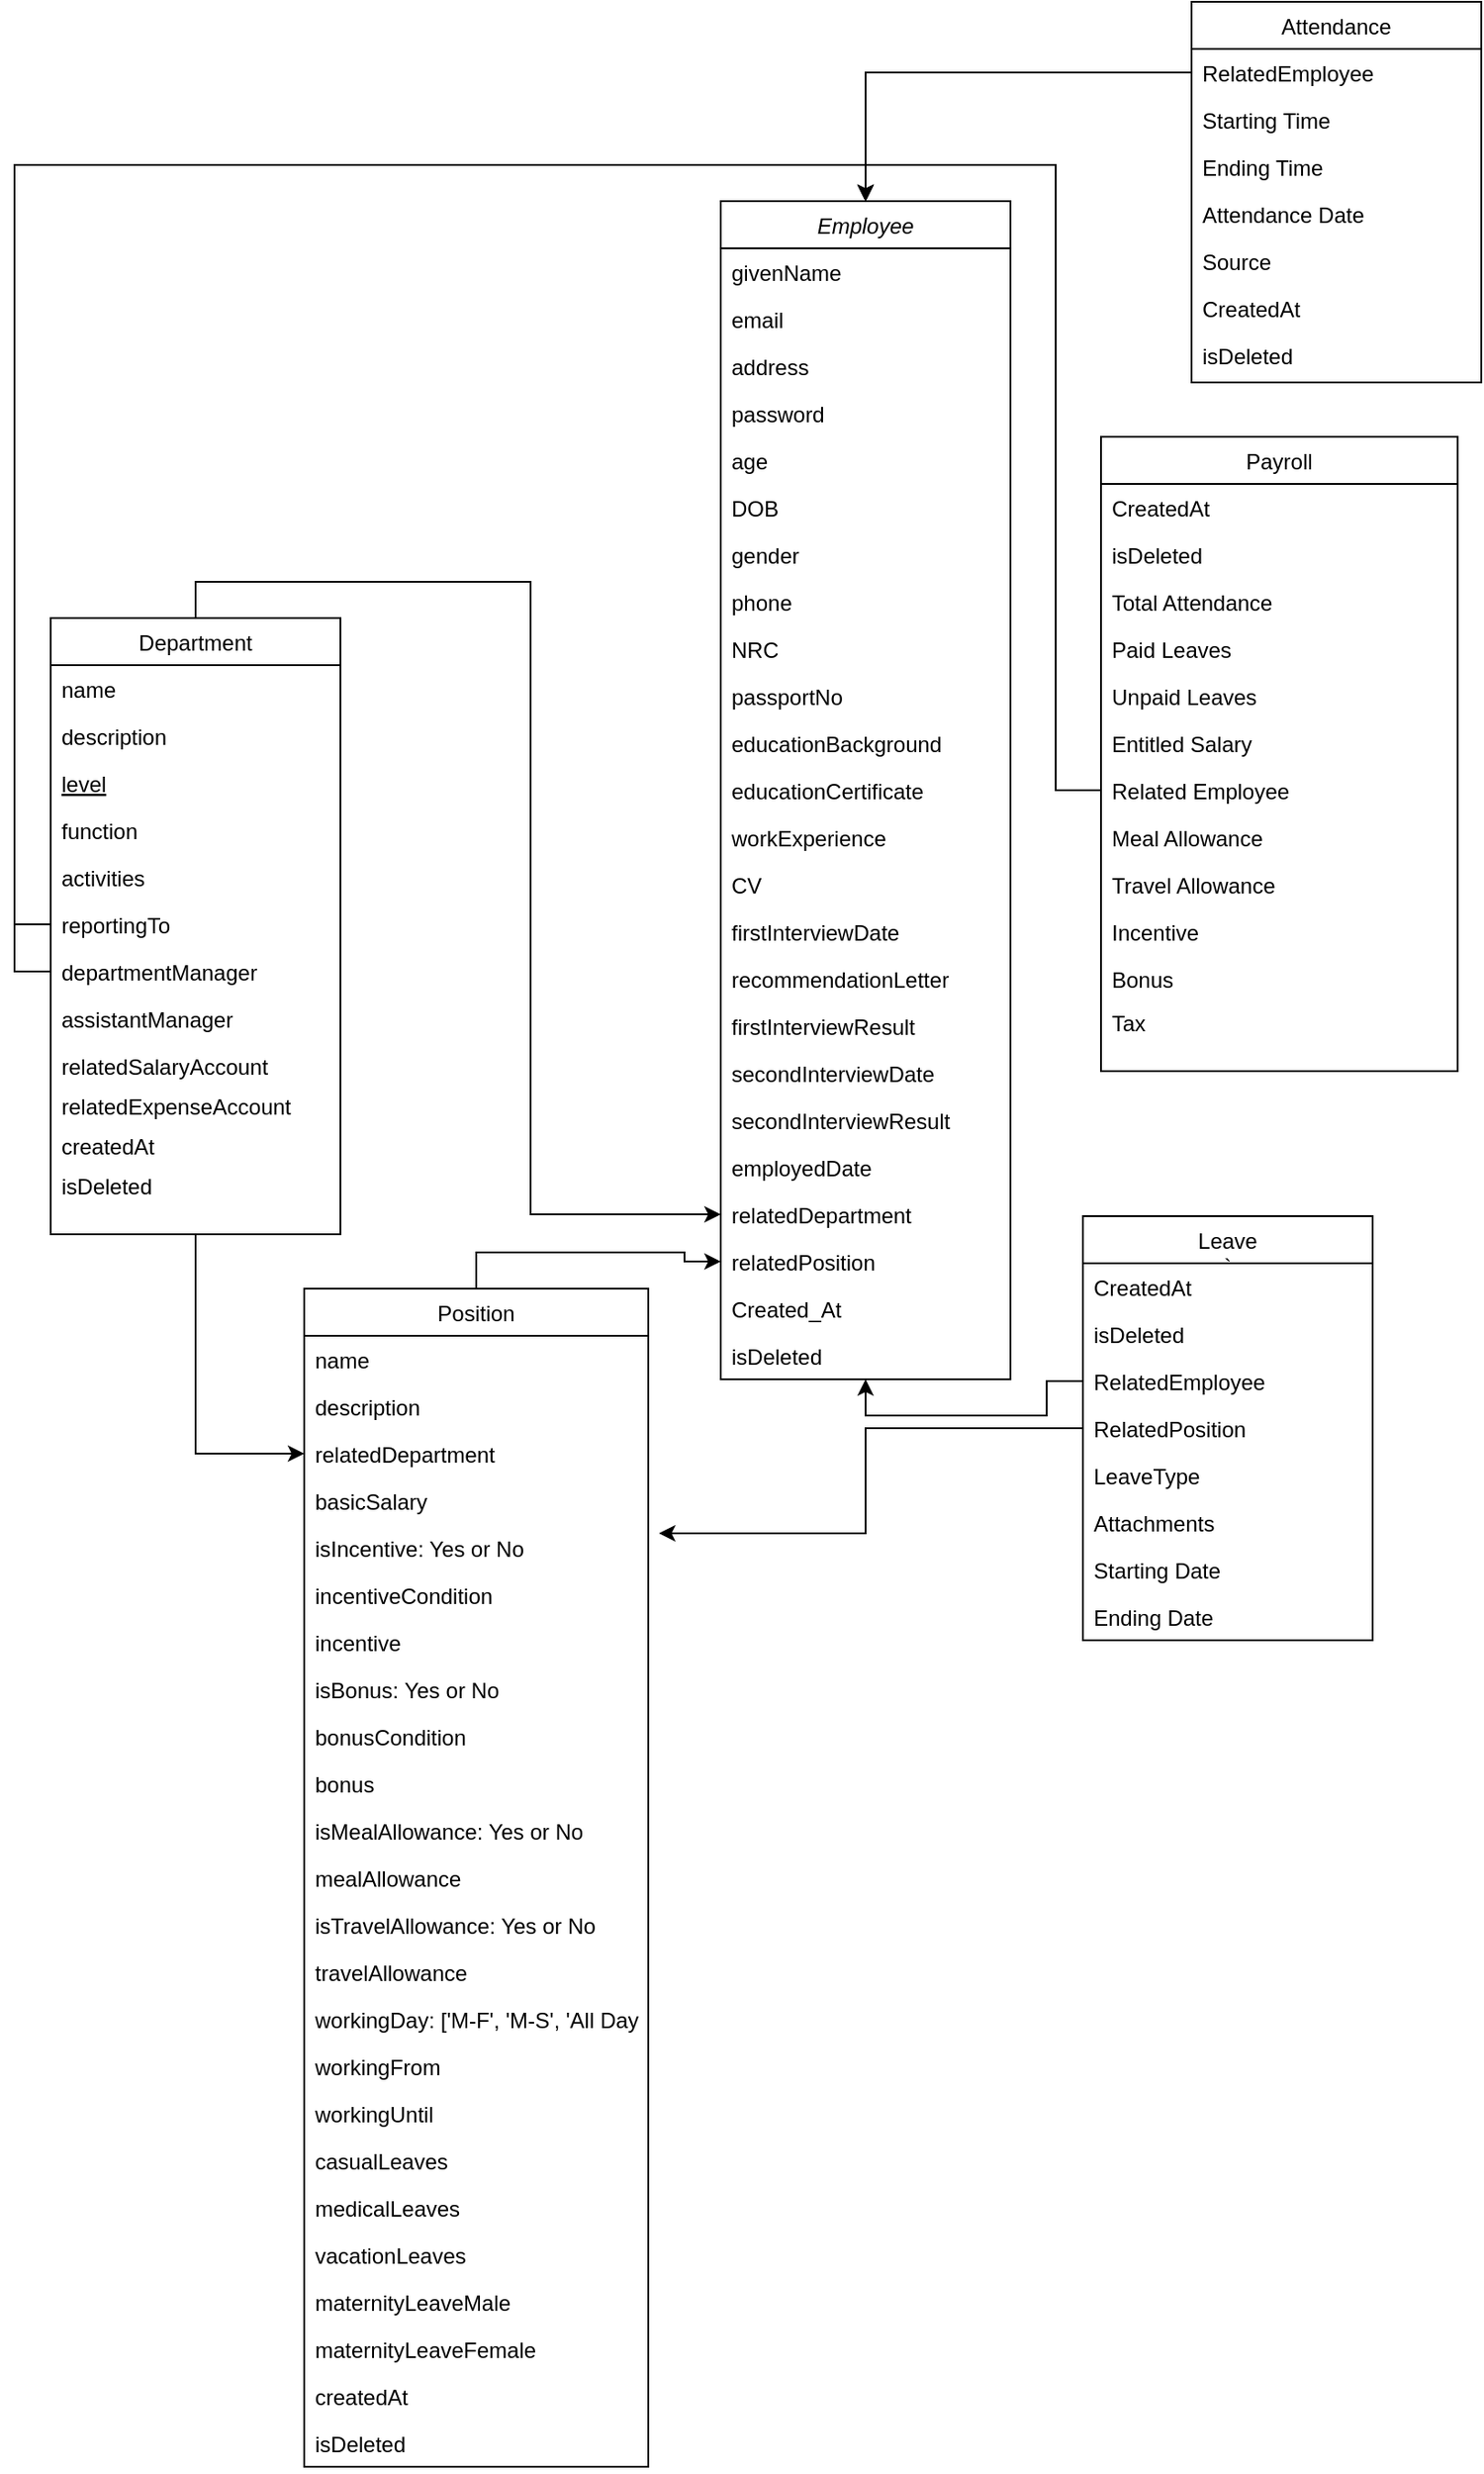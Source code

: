 <mxfile version="21.6.8" type="github">
  <diagram id="C5RBs43oDa-KdzZeNtuy" name="Page-1">
    <mxGraphModel dx="1707" dy="1664" grid="1" gridSize="10" guides="1" tooltips="1" connect="1" arrows="1" fold="1" page="1" pageScale="1" pageWidth="827" pageHeight="1169" math="0" shadow="0">
      <root>
        <mxCell id="WIyWlLk6GJQsqaUBKTNV-0" />
        <mxCell id="WIyWlLk6GJQsqaUBKTNV-1" parent="WIyWlLk6GJQsqaUBKTNV-0" />
        <mxCell id="zkfFHV4jXpPFQw0GAbJ--0" value="Employee&#xa;" style="swimlane;fontStyle=2;align=center;verticalAlign=top;childLayout=stackLayout;horizontal=1;startSize=26;horizontalStack=0;resizeParent=1;resizeLast=0;collapsible=1;marginBottom=0;rounded=0;shadow=0;strokeWidth=1;" parent="WIyWlLk6GJQsqaUBKTNV-1" vertex="1">
          <mxGeometry x="70" y="-110" width="160" height="650" as="geometry">
            <mxRectangle x="230" y="140" width="160" height="26" as="alternateBounds" />
          </mxGeometry>
        </mxCell>
        <mxCell id="zkfFHV4jXpPFQw0GAbJ--1" value="givenName" style="text;align=left;verticalAlign=top;spacingLeft=4;spacingRight=4;overflow=hidden;rotatable=0;points=[[0,0.5],[1,0.5]];portConstraint=eastwest;" parent="zkfFHV4jXpPFQw0GAbJ--0" vertex="1">
          <mxGeometry y="26" width="160" height="26" as="geometry" />
        </mxCell>
        <mxCell id="zkfFHV4jXpPFQw0GAbJ--3" value="email" style="text;align=left;verticalAlign=top;spacingLeft=4;spacingRight=4;overflow=hidden;rotatable=0;points=[[0,0.5],[1,0.5]];portConstraint=eastwest;rounded=0;shadow=0;html=0;" parent="zkfFHV4jXpPFQw0GAbJ--0" vertex="1">
          <mxGeometry y="52" width="160" height="26" as="geometry" />
        </mxCell>
        <mxCell id="l9_nky9mcRdfXTTWNHTA-4" value="address" style="text;align=left;verticalAlign=top;spacingLeft=4;spacingRight=4;overflow=hidden;rotatable=0;points=[[0,0.5],[1,0.5]];portConstraint=eastwest;" parent="zkfFHV4jXpPFQw0GAbJ--0" vertex="1">
          <mxGeometry y="78" width="160" height="26" as="geometry" />
        </mxCell>
        <mxCell id="P6eVvE9fcsnF_imw3NJ3-49" value="password&#xa;" style="text;align=left;verticalAlign=top;spacingLeft=4;spacingRight=4;overflow=hidden;rotatable=0;points=[[0,0.5],[1,0.5]];portConstraint=eastwest;" parent="zkfFHV4jXpPFQw0GAbJ--0" vertex="1">
          <mxGeometry y="104" width="160" height="26" as="geometry" />
        </mxCell>
        <mxCell id="zkfFHV4jXpPFQw0GAbJ--5" value="age" style="text;align=left;verticalAlign=top;spacingLeft=4;spacingRight=4;overflow=hidden;rotatable=0;points=[[0,0.5],[1,0.5]];portConstraint=eastwest;" parent="zkfFHV4jXpPFQw0GAbJ--0" vertex="1">
          <mxGeometry y="130" width="160" height="26" as="geometry" />
        </mxCell>
        <mxCell id="P6eVvE9fcsnF_imw3NJ3-48" value="DOB" style="text;align=left;verticalAlign=top;spacingLeft=4;spacingRight=4;overflow=hidden;rotatable=0;points=[[0,0.5],[1,0.5]];portConstraint=eastwest;" parent="zkfFHV4jXpPFQw0GAbJ--0" vertex="1">
          <mxGeometry y="156" width="160" height="26" as="geometry" />
        </mxCell>
        <mxCell id="l9_nky9mcRdfXTTWNHTA-3" value="gender" style="text;align=left;verticalAlign=top;spacingLeft=4;spacingRight=4;overflow=hidden;rotatable=0;points=[[0,0.5],[1,0.5]];portConstraint=eastwest;" parent="zkfFHV4jXpPFQw0GAbJ--0" vertex="1">
          <mxGeometry y="182" width="160" height="26" as="geometry" />
        </mxCell>
        <mxCell id="l9_nky9mcRdfXTTWNHTA-6" value="phone&#xa;" style="text;align=left;verticalAlign=top;spacingLeft=4;spacingRight=4;overflow=hidden;rotatable=0;points=[[0,0.5],[1,0.5]];portConstraint=eastwest;rounded=0;shadow=0;html=0;" parent="zkfFHV4jXpPFQw0GAbJ--0" vertex="1">
          <mxGeometry y="208" width="160" height="26" as="geometry" />
        </mxCell>
        <mxCell id="l9_nky9mcRdfXTTWNHTA-2" value="NRC" style="text;align=left;verticalAlign=top;spacingLeft=4;spacingRight=4;overflow=hidden;rotatable=0;points=[[0,0.5],[1,0.5]];portConstraint=eastwest;" parent="zkfFHV4jXpPFQw0GAbJ--0" vertex="1">
          <mxGeometry y="234" width="160" height="26" as="geometry" />
        </mxCell>
        <mxCell id="zkfFHV4jXpPFQw0GAbJ--2" value="passportNo" style="text;align=left;verticalAlign=top;spacingLeft=4;spacingRight=4;overflow=hidden;rotatable=0;points=[[0,0.5],[1,0.5]];portConstraint=eastwest;rounded=0;shadow=0;html=0;" parent="zkfFHV4jXpPFQw0GAbJ--0" vertex="1">
          <mxGeometry y="260" width="160" height="26" as="geometry" />
        </mxCell>
        <mxCell id="l9_nky9mcRdfXTTWNHTA-7" value="educationBackground" style="text;align=left;verticalAlign=top;spacingLeft=4;spacingRight=4;overflow=hidden;rotatable=0;points=[[0,0.5],[1,0.5]];portConstraint=eastwest;" parent="zkfFHV4jXpPFQw0GAbJ--0" vertex="1">
          <mxGeometry y="286" width="160" height="26" as="geometry" />
        </mxCell>
        <mxCell id="l9_nky9mcRdfXTTWNHTA-9" value="educationCertificate" style="text;align=left;verticalAlign=top;spacingLeft=4;spacingRight=4;overflow=hidden;rotatable=0;points=[[0,0.5],[1,0.5]];portConstraint=eastwest;" parent="zkfFHV4jXpPFQw0GAbJ--0" vertex="1">
          <mxGeometry y="312" width="160" height="26" as="geometry" />
        </mxCell>
        <mxCell id="l9_nky9mcRdfXTTWNHTA-10" value="workExperience" style="text;align=left;verticalAlign=top;spacingLeft=4;spacingRight=4;overflow=hidden;rotatable=0;points=[[0,0.5],[1,0.5]];portConstraint=eastwest;" parent="zkfFHV4jXpPFQw0GAbJ--0" vertex="1">
          <mxGeometry y="338" width="160" height="26" as="geometry" />
        </mxCell>
        <mxCell id="l9_nky9mcRdfXTTWNHTA-11" value="CV" style="text;align=left;verticalAlign=top;spacingLeft=4;spacingRight=4;overflow=hidden;rotatable=0;points=[[0,0.5],[1,0.5]];portConstraint=eastwest;" parent="zkfFHV4jXpPFQw0GAbJ--0" vertex="1">
          <mxGeometry y="364" width="160" height="26" as="geometry" />
        </mxCell>
        <mxCell id="l9_nky9mcRdfXTTWNHTA-12" value="firstInterviewDate" style="text;align=left;verticalAlign=top;spacingLeft=4;spacingRight=4;overflow=hidden;rotatable=0;points=[[0,0.5],[1,0.5]];portConstraint=eastwest;" parent="zkfFHV4jXpPFQw0GAbJ--0" vertex="1">
          <mxGeometry y="390" width="160" height="26" as="geometry" />
        </mxCell>
        <mxCell id="JBXXZq3nOf9LccrvY-4q-0" value="recommendationLetter" style="text;align=left;verticalAlign=top;spacingLeft=4;spacingRight=4;overflow=hidden;rotatable=0;points=[[0,0.5],[1,0.5]];portConstraint=eastwest;" parent="zkfFHV4jXpPFQw0GAbJ--0" vertex="1">
          <mxGeometry y="416" width="160" height="26" as="geometry" />
        </mxCell>
        <mxCell id="l9_nky9mcRdfXTTWNHTA-13" value="firstInterviewResult" style="text;align=left;verticalAlign=top;spacingLeft=4;spacingRight=4;overflow=hidden;rotatable=0;points=[[0,0.5],[1,0.5]];portConstraint=eastwest;" parent="zkfFHV4jXpPFQw0GAbJ--0" vertex="1">
          <mxGeometry y="442" width="160" height="26" as="geometry" />
        </mxCell>
        <mxCell id="l9_nky9mcRdfXTTWNHTA-14" value="secondInterviewDate" style="text;align=left;verticalAlign=top;spacingLeft=4;spacingRight=4;overflow=hidden;rotatable=0;points=[[0,0.5],[1,0.5]];portConstraint=eastwest;" parent="zkfFHV4jXpPFQw0GAbJ--0" vertex="1">
          <mxGeometry y="468" width="160" height="26" as="geometry" />
        </mxCell>
        <mxCell id="l9_nky9mcRdfXTTWNHTA-15" value="secondInterviewResult" style="text;align=left;verticalAlign=top;spacingLeft=4;spacingRight=4;overflow=hidden;rotatable=0;points=[[0,0.5],[1,0.5]];portConstraint=eastwest;" parent="zkfFHV4jXpPFQw0GAbJ--0" vertex="1">
          <mxGeometry y="494" width="160" height="26" as="geometry" />
        </mxCell>
        <mxCell id="l9_nky9mcRdfXTTWNHTA-16" value="employedDate" style="text;align=left;verticalAlign=top;spacingLeft=4;spacingRight=4;overflow=hidden;rotatable=0;points=[[0,0.5],[1,0.5]];portConstraint=eastwest;" parent="zkfFHV4jXpPFQw0GAbJ--0" vertex="1">
          <mxGeometry y="520" width="160" height="26" as="geometry" />
        </mxCell>
        <mxCell id="l9_nky9mcRdfXTTWNHTA-19" value="relatedDepartment" style="text;align=left;verticalAlign=top;spacingLeft=4;spacingRight=4;overflow=hidden;rotatable=0;points=[[0,0.5],[1,0.5]];portConstraint=eastwest;" parent="zkfFHV4jXpPFQw0GAbJ--0" vertex="1">
          <mxGeometry y="546" width="160" height="26" as="geometry" />
        </mxCell>
        <mxCell id="l9_nky9mcRdfXTTWNHTA-20" value="relatedPosition" style="text;align=left;verticalAlign=top;spacingLeft=4;spacingRight=4;overflow=hidden;rotatable=0;points=[[0,0.5],[1,0.5]];portConstraint=eastwest;" parent="zkfFHV4jXpPFQw0GAbJ--0" vertex="1">
          <mxGeometry y="572" width="160" height="26" as="geometry" />
        </mxCell>
        <mxCell id="l9_nky9mcRdfXTTWNHTA-21" value="Created_At" style="text;align=left;verticalAlign=top;spacingLeft=4;spacingRight=4;overflow=hidden;rotatable=0;points=[[0,0.5],[1,0.5]];portConstraint=eastwest;" parent="zkfFHV4jXpPFQw0GAbJ--0" vertex="1">
          <mxGeometry y="598" width="160" height="26" as="geometry" />
        </mxCell>
        <mxCell id="l9_nky9mcRdfXTTWNHTA-22" value="isDeleted" style="text;align=left;verticalAlign=top;spacingLeft=4;spacingRight=4;overflow=hidden;rotatable=0;points=[[0,0.5],[1,0.5]];portConstraint=eastwest;" parent="zkfFHV4jXpPFQw0GAbJ--0" vertex="1">
          <mxGeometry y="624" width="160" height="26" as="geometry" />
        </mxCell>
        <mxCell id="l9_nky9mcRdfXTTWNHTA-24" style="edgeStyle=orthogonalEdgeStyle;rounded=0;orthogonalLoop=1;jettySize=auto;html=1;exitX=0.5;exitY=0;exitDx=0;exitDy=0;" parent="WIyWlLk6GJQsqaUBKTNV-1" source="zkfFHV4jXpPFQw0GAbJ--6" target="l9_nky9mcRdfXTTWNHTA-19" edge="1">
          <mxGeometry relative="1" as="geometry" />
        </mxCell>
        <mxCell id="l9_nky9mcRdfXTTWNHTA-31" style="edgeStyle=orthogonalEdgeStyle;rounded=0;orthogonalLoop=1;jettySize=auto;html=1;exitX=0.5;exitY=1;exitDx=0;exitDy=0;entryX=0;entryY=0.5;entryDx=0;entryDy=0;" parent="WIyWlLk6GJQsqaUBKTNV-1" source="zkfFHV4jXpPFQw0GAbJ--6" target="l9_nky9mcRdfXTTWNHTA-29" edge="1">
          <mxGeometry relative="1" as="geometry" />
        </mxCell>
        <mxCell id="zkfFHV4jXpPFQw0GAbJ--6" value="Department" style="swimlane;fontStyle=0;align=center;verticalAlign=top;childLayout=stackLayout;horizontal=1;startSize=26;horizontalStack=0;resizeParent=1;resizeLast=0;collapsible=1;marginBottom=0;rounded=0;shadow=0;strokeWidth=1;" parent="WIyWlLk6GJQsqaUBKTNV-1" vertex="1">
          <mxGeometry x="-300" y="120" width="160" height="340" as="geometry">
            <mxRectangle x="130" y="380" width="160" height="26" as="alternateBounds" />
          </mxGeometry>
        </mxCell>
        <mxCell id="zkfFHV4jXpPFQw0GAbJ--7" value="name" style="text;align=left;verticalAlign=top;spacingLeft=4;spacingRight=4;overflow=hidden;rotatable=0;points=[[0,0.5],[1,0.5]];portConstraint=eastwest;" parent="zkfFHV4jXpPFQw0GAbJ--6" vertex="1">
          <mxGeometry y="26" width="160" height="26" as="geometry" />
        </mxCell>
        <mxCell id="zkfFHV4jXpPFQw0GAbJ--8" value="description" style="text;align=left;verticalAlign=top;spacingLeft=4;spacingRight=4;overflow=hidden;rotatable=0;points=[[0,0.5],[1,0.5]];portConstraint=eastwest;rounded=0;shadow=0;html=0;" parent="zkfFHV4jXpPFQw0GAbJ--6" vertex="1">
          <mxGeometry y="52" width="160" height="26" as="geometry" />
        </mxCell>
        <mxCell id="zkfFHV4jXpPFQw0GAbJ--10" value="level" style="text;align=left;verticalAlign=top;spacingLeft=4;spacingRight=4;overflow=hidden;rotatable=0;points=[[0,0.5],[1,0.5]];portConstraint=eastwest;fontStyle=4" parent="zkfFHV4jXpPFQw0GAbJ--6" vertex="1">
          <mxGeometry y="78" width="160" height="26" as="geometry" />
        </mxCell>
        <mxCell id="zkfFHV4jXpPFQw0GAbJ--11" value="function" style="text;align=left;verticalAlign=top;spacingLeft=4;spacingRight=4;overflow=hidden;rotatable=0;points=[[0,0.5],[1,0.5]];portConstraint=eastwest;" parent="zkfFHV4jXpPFQw0GAbJ--6" vertex="1">
          <mxGeometry y="104" width="160" height="26" as="geometry" />
        </mxCell>
        <mxCell id="l9_nky9mcRdfXTTWNHTA-57" value="activities" style="text;align=left;verticalAlign=top;spacingLeft=4;spacingRight=4;overflow=hidden;rotatable=0;points=[[0,0.5],[1,0.5]];portConstraint=eastwest;" parent="zkfFHV4jXpPFQw0GAbJ--6" vertex="1">
          <mxGeometry y="130" width="160" height="26" as="geometry" />
        </mxCell>
        <mxCell id="l9_nky9mcRdfXTTWNHTA-58" value="reportingTo" style="text;align=left;verticalAlign=top;spacingLeft=4;spacingRight=4;overflow=hidden;rotatable=0;points=[[0,0.5],[1,0.5]];portConstraint=eastwest;" parent="zkfFHV4jXpPFQw0GAbJ--6" vertex="1">
          <mxGeometry y="156" width="160" height="26" as="geometry" />
        </mxCell>
        <mxCell id="l9_nky9mcRdfXTTWNHTA-59" value="departmentManager" style="text;align=left;verticalAlign=top;spacingLeft=4;spacingRight=4;overflow=hidden;rotatable=0;points=[[0,0.5],[1,0.5]];portConstraint=eastwest;" parent="zkfFHV4jXpPFQw0GAbJ--6" vertex="1">
          <mxGeometry y="182" width="160" height="26" as="geometry" />
        </mxCell>
        <mxCell id="l9_nky9mcRdfXTTWNHTA-60" value="assistantManager" style="text;align=left;verticalAlign=top;spacingLeft=4;spacingRight=4;overflow=hidden;rotatable=0;points=[[0,0.5],[1,0.5]];portConstraint=eastwest;" parent="zkfFHV4jXpPFQw0GAbJ--6" vertex="1">
          <mxGeometry y="208" width="160" height="26" as="geometry" />
        </mxCell>
        <mxCell id="l9_nky9mcRdfXTTWNHTA-61" value="relatedSalaryAccount" style="text;align=left;verticalAlign=top;spacingLeft=4;spacingRight=4;overflow=hidden;rotatable=0;points=[[0,0.5],[1,0.5]];portConstraint=eastwest;" parent="zkfFHV4jXpPFQw0GAbJ--6" vertex="1">
          <mxGeometry y="234" width="160" height="22" as="geometry" />
        </mxCell>
        <mxCell id="l9_nky9mcRdfXTTWNHTA-62" value="relatedExpenseAccount" style="text;align=left;verticalAlign=top;spacingLeft=4;spacingRight=4;overflow=hidden;rotatable=0;points=[[0,0.5],[1,0.5]];portConstraint=eastwest;" parent="zkfFHV4jXpPFQw0GAbJ--6" vertex="1">
          <mxGeometry y="256" width="160" height="22" as="geometry" />
        </mxCell>
        <mxCell id="P6eVvE9fcsnF_imw3NJ3-21" value="createdAt" style="text;align=left;verticalAlign=top;spacingLeft=4;spacingRight=4;overflow=hidden;rotatable=0;points=[[0,0.5],[1,0.5]];portConstraint=eastwest;" parent="zkfFHV4jXpPFQw0GAbJ--6" vertex="1">
          <mxGeometry y="278" width="160" height="22" as="geometry" />
        </mxCell>
        <mxCell id="P6eVvE9fcsnF_imw3NJ3-23" value="isDeleted" style="text;align=left;verticalAlign=top;spacingLeft=4;spacingRight=4;overflow=hidden;rotatable=0;points=[[0,0.5],[1,0.5]];portConstraint=eastwest;" parent="zkfFHV4jXpPFQw0GAbJ--6" vertex="1">
          <mxGeometry y="300" width="160" height="22" as="geometry" />
        </mxCell>
        <mxCell id="l9_nky9mcRdfXTTWNHTA-26" style="edgeStyle=orthogonalEdgeStyle;rounded=0;orthogonalLoop=1;jettySize=auto;html=1;exitX=0.5;exitY=0;exitDx=0;exitDy=0;entryX=0;entryY=0.5;entryDx=0;entryDy=0;" parent="WIyWlLk6GJQsqaUBKTNV-1" source="zkfFHV4jXpPFQw0GAbJ--13" target="l9_nky9mcRdfXTTWNHTA-20" edge="1">
          <mxGeometry relative="1" as="geometry" />
        </mxCell>
        <mxCell id="zkfFHV4jXpPFQw0GAbJ--13" value="Position&#xa;" style="swimlane;fontStyle=0;align=center;verticalAlign=top;childLayout=stackLayout;horizontal=1;startSize=26;horizontalStack=0;resizeParent=1;resizeLast=0;collapsible=1;marginBottom=0;rounded=0;shadow=0;strokeWidth=1;" parent="WIyWlLk6GJQsqaUBKTNV-1" vertex="1">
          <mxGeometry x="-160" y="490" width="190" height="650" as="geometry">
            <mxRectangle x="340" y="380" width="170" height="26" as="alternateBounds" />
          </mxGeometry>
        </mxCell>
        <mxCell id="l9_nky9mcRdfXTTWNHTA-27" value="name" style="text;align=left;verticalAlign=top;spacingLeft=4;spacingRight=4;overflow=hidden;rotatable=0;points=[[0,0.5],[1,0.5]];portConstraint=eastwest;" parent="zkfFHV4jXpPFQw0GAbJ--13" vertex="1">
          <mxGeometry y="26" width="190" height="26" as="geometry" />
        </mxCell>
        <mxCell id="l9_nky9mcRdfXTTWNHTA-28" value="description" style="text;align=left;verticalAlign=top;spacingLeft=4;spacingRight=4;overflow=hidden;rotatable=0;points=[[0,0.5],[1,0.5]];portConstraint=eastwest;" parent="zkfFHV4jXpPFQw0GAbJ--13" vertex="1">
          <mxGeometry y="52" width="190" height="26" as="geometry" />
        </mxCell>
        <mxCell id="l9_nky9mcRdfXTTWNHTA-29" value="relatedDepartment" style="text;align=left;verticalAlign=top;spacingLeft=4;spacingRight=4;overflow=hidden;rotatable=0;points=[[0,0.5],[1,0.5]];portConstraint=eastwest;" parent="zkfFHV4jXpPFQw0GAbJ--13" vertex="1">
          <mxGeometry y="78" width="190" height="26" as="geometry" />
        </mxCell>
        <mxCell id="l9_nky9mcRdfXTTWNHTA-30" value="basicSalary" style="text;align=left;verticalAlign=top;spacingLeft=4;spacingRight=4;overflow=hidden;rotatable=0;points=[[0,0.5],[1,0.5]];portConstraint=eastwest;" parent="zkfFHV4jXpPFQw0GAbJ--13" vertex="1">
          <mxGeometry y="104" width="190" height="26" as="geometry" />
        </mxCell>
        <mxCell id="l9_nky9mcRdfXTTWNHTA-32" value="isIncentive: Yes or No" style="text;align=left;verticalAlign=top;spacingLeft=4;spacingRight=4;overflow=hidden;rotatable=0;points=[[0,0.5],[1,0.5]];portConstraint=eastwest;" parent="zkfFHV4jXpPFQw0GAbJ--13" vertex="1">
          <mxGeometry y="130" width="190" height="26" as="geometry" />
        </mxCell>
        <mxCell id="l9_nky9mcRdfXTTWNHTA-33" value="incentiveCondition" style="text;align=left;verticalAlign=top;spacingLeft=4;spacingRight=4;overflow=hidden;rotatable=0;points=[[0,0.5],[1,0.5]];portConstraint=eastwest;" parent="zkfFHV4jXpPFQw0GAbJ--13" vertex="1">
          <mxGeometry y="156" width="190" height="26" as="geometry" />
        </mxCell>
        <mxCell id="l9_nky9mcRdfXTTWNHTA-41" value="incentive" style="text;align=left;verticalAlign=top;spacingLeft=4;spacingRight=4;overflow=hidden;rotatable=0;points=[[0,0.5],[1,0.5]];portConstraint=eastwest;" parent="zkfFHV4jXpPFQw0GAbJ--13" vertex="1">
          <mxGeometry y="182" width="190" height="26" as="geometry" />
        </mxCell>
        <mxCell id="l9_nky9mcRdfXTTWNHTA-42" value="isBonus: Yes or No" style="text;align=left;verticalAlign=top;spacingLeft=4;spacingRight=4;overflow=hidden;rotatable=0;points=[[0,0.5],[1,0.5]];portConstraint=eastwest;" parent="zkfFHV4jXpPFQw0GAbJ--13" vertex="1">
          <mxGeometry y="208" width="190" height="26" as="geometry" />
        </mxCell>
        <mxCell id="l9_nky9mcRdfXTTWNHTA-43" value="bonusCondition" style="text;align=left;verticalAlign=top;spacingLeft=4;spacingRight=4;overflow=hidden;rotatable=0;points=[[0,0.5],[1,0.5]];portConstraint=eastwest;" parent="zkfFHV4jXpPFQw0GAbJ--13" vertex="1">
          <mxGeometry y="234" width="190" height="26" as="geometry" />
        </mxCell>
        <mxCell id="l9_nky9mcRdfXTTWNHTA-44" value="bonus" style="text;align=left;verticalAlign=top;spacingLeft=4;spacingRight=4;overflow=hidden;rotatable=0;points=[[0,0.5],[1,0.5]];portConstraint=eastwest;" parent="zkfFHV4jXpPFQw0GAbJ--13" vertex="1">
          <mxGeometry y="260" width="190" height="26" as="geometry" />
        </mxCell>
        <mxCell id="l9_nky9mcRdfXTTWNHTA-45" value="isMealAllowance: Yes or No" style="text;align=left;verticalAlign=top;spacingLeft=4;spacingRight=4;overflow=hidden;rotatable=0;points=[[0,0.5],[1,0.5]];portConstraint=eastwest;" parent="zkfFHV4jXpPFQw0GAbJ--13" vertex="1">
          <mxGeometry y="286" width="190" height="26" as="geometry" />
        </mxCell>
        <mxCell id="l9_nky9mcRdfXTTWNHTA-46" value="mealAllowance" style="text;align=left;verticalAlign=top;spacingLeft=4;spacingRight=4;overflow=hidden;rotatable=0;points=[[0,0.5],[1,0.5]];portConstraint=eastwest;" parent="zkfFHV4jXpPFQw0GAbJ--13" vertex="1">
          <mxGeometry y="312" width="190" height="26" as="geometry" />
        </mxCell>
        <mxCell id="l9_nky9mcRdfXTTWNHTA-47" value="isTravelAllowance: Yes or No" style="text;align=left;verticalAlign=top;spacingLeft=4;spacingRight=4;overflow=hidden;rotatable=0;points=[[0,0.5],[1,0.5]];portConstraint=eastwest;" parent="zkfFHV4jXpPFQw0GAbJ--13" vertex="1">
          <mxGeometry y="338" width="190" height="26" as="geometry" />
        </mxCell>
        <mxCell id="l9_nky9mcRdfXTTWNHTA-48" value="travelAllowance" style="text;align=left;verticalAlign=top;spacingLeft=4;spacingRight=4;overflow=hidden;rotatable=0;points=[[0,0.5],[1,0.5]];portConstraint=eastwest;" parent="zkfFHV4jXpPFQw0GAbJ--13" vertex="1">
          <mxGeometry y="364" width="190" height="26" as="geometry" />
        </mxCell>
        <mxCell id="l9_nky9mcRdfXTTWNHTA-49" value="workingDay: [&#39;M-F&#39;, &#39;M-S&#39;, &#39;All Day&#39;][" style="text;align=left;verticalAlign=top;spacingLeft=4;spacingRight=4;overflow=hidden;rotatable=0;points=[[0,0.5],[1,0.5]];portConstraint=eastwest;" parent="zkfFHV4jXpPFQw0GAbJ--13" vertex="1">
          <mxGeometry y="390" width="190" height="26" as="geometry" />
        </mxCell>
        <mxCell id="l9_nky9mcRdfXTTWNHTA-50" value="workingFrom" style="text;align=left;verticalAlign=top;spacingLeft=4;spacingRight=4;overflow=hidden;rotatable=0;points=[[0,0.5],[1,0.5]];portConstraint=eastwest;" parent="zkfFHV4jXpPFQw0GAbJ--13" vertex="1">
          <mxGeometry y="416" width="190" height="26" as="geometry" />
        </mxCell>
        <mxCell id="l9_nky9mcRdfXTTWNHTA-51" value="workingUntil" style="text;align=left;verticalAlign=top;spacingLeft=4;spacingRight=4;overflow=hidden;rotatable=0;points=[[0,0.5],[1,0.5]];portConstraint=eastwest;" parent="zkfFHV4jXpPFQw0GAbJ--13" vertex="1">
          <mxGeometry y="442" width="190" height="26" as="geometry" />
        </mxCell>
        <mxCell id="l9_nky9mcRdfXTTWNHTA-52" value="casualLeaves" style="text;align=left;verticalAlign=top;spacingLeft=4;spacingRight=4;overflow=hidden;rotatable=0;points=[[0,0.5],[1,0.5]];portConstraint=eastwest;" parent="zkfFHV4jXpPFQw0GAbJ--13" vertex="1">
          <mxGeometry y="468" width="190" height="26" as="geometry" />
        </mxCell>
        <mxCell id="l9_nky9mcRdfXTTWNHTA-53" value="medicalLeaves" style="text;align=left;verticalAlign=top;spacingLeft=4;spacingRight=4;overflow=hidden;rotatable=0;points=[[0,0.5],[1,0.5]];portConstraint=eastwest;" parent="zkfFHV4jXpPFQw0GAbJ--13" vertex="1">
          <mxGeometry y="494" width="190" height="26" as="geometry" />
        </mxCell>
        <mxCell id="l9_nky9mcRdfXTTWNHTA-54" value="vacationLeaves" style="text;align=left;verticalAlign=top;spacingLeft=4;spacingRight=4;overflow=hidden;rotatable=0;points=[[0,0.5],[1,0.5]];portConstraint=eastwest;" parent="zkfFHV4jXpPFQw0GAbJ--13" vertex="1">
          <mxGeometry y="520" width="190" height="26" as="geometry" />
        </mxCell>
        <mxCell id="l9_nky9mcRdfXTTWNHTA-55" value="maternityLeaveMale" style="text;align=left;verticalAlign=top;spacingLeft=4;spacingRight=4;overflow=hidden;rotatable=0;points=[[0,0.5],[1,0.5]];portConstraint=eastwest;" parent="zkfFHV4jXpPFQw0GAbJ--13" vertex="1">
          <mxGeometry y="546" width="190" height="26" as="geometry" />
        </mxCell>
        <mxCell id="l9_nky9mcRdfXTTWNHTA-56" value="maternityLeaveFemale" style="text;align=left;verticalAlign=top;spacingLeft=4;spacingRight=4;overflow=hidden;rotatable=0;points=[[0,0.5],[1,0.5]];portConstraint=eastwest;" parent="zkfFHV4jXpPFQw0GAbJ--13" vertex="1">
          <mxGeometry y="572" width="190" height="26" as="geometry" />
        </mxCell>
        <mxCell id="P6eVvE9fcsnF_imw3NJ3-25" value="createdAt" style="text;align=left;verticalAlign=top;spacingLeft=4;spacingRight=4;overflow=hidden;rotatable=0;points=[[0,0.5],[1,0.5]];portConstraint=eastwest;" parent="zkfFHV4jXpPFQw0GAbJ--13" vertex="1">
          <mxGeometry y="598" width="190" height="26" as="geometry" />
        </mxCell>
        <mxCell id="P6eVvE9fcsnF_imw3NJ3-24" value="isDeleted" style="text;align=left;verticalAlign=top;spacingLeft=4;spacingRight=4;overflow=hidden;rotatable=0;points=[[0,0.5],[1,0.5]];portConstraint=eastwest;" parent="zkfFHV4jXpPFQw0GAbJ--13" vertex="1">
          <mxGeometry y="624" width="190" height="26" as="geometry" />
        </mxCell>
        <mxCell id="P6eVvE9fcsnF_imw3NJ3-0" value="Attendance" style="swimlane;fontStyle=0;align=center;verticalAlign=top;childLayout=stackLayout;horizontal=1;startSize=26;horizontalStack=0;resizeParent=1;resizeLast=0;collapsible=1;marginBottom=0;rounded=0;shadow=0;strokeWidth=1;" parent="WIyWlLk6GJQsqaUBKTNV-1" vertex="1">
          <mxGeometry x="330" y="-220" width="160" height="210" as="geometry">
            <mxRectangle x="130" y="380" width="160" height="26" as="alternateBounds" />
          </mxGeometry>
        </mxCell>
        <mxCell id="P6eVvE9fcsnF_imw3NJ3-1" value="RelatedEmployee " style="text;align=left;verticalAlign=top;spacingLeft=4;spacingRight=4;overflow=hidden;rotatable=0;points=[[0,0.5],[1,0.5]];portConstraint=eastwest;" parent="P6eVvE9fcsnF_imw3NJ3-0" vertex="1">
          <mxGeometry y="26" width="160" height="26" as="geometry" />
        </mxCell>
        <mxCell id="P6eVvE9fcsnF_imw3NJ3-2" value="Starting Time" style="text;align=left;verticalAlign=top;spacingLeft=4;spacingRight=4;overflow=hidden;rotatable=0;points=[[0,0.5],[1,0.5]];portConstraint=eastwest;rounded=0;shadow=0;html=0;" parent="P6eVvE9fcsnF_imw3NJ3-0" vertex="1">
          <mxGeometry y="52" width="160" height="26" as="geometry" />
        </mxCell>
        <mxCell id="P6eVvE9fcsnF_imw3NJ3-3" value="Ending Time" style="text;align=left;verticalAlign=top;spacingLeft=4;spacingRight=4;overflow=hidden;rotatable=0;points=[[0,0.5],[1,0.5]];portConstraint=eastwest;fontStyle=0" parent="P6eVvE9fcsnF_imw3NJ3-0" vertex="1">
          <mxGeometry y="78" width="160" height="26" as="geometry" />
        </mxCell>
        <mxCell id="P6eVvE9fcsnF_imw3NJ3-4" value="Attendance Date" style="text;align=left;verticalAlign=top;spacingLeft=4;spacingRight=4;overflow=hidden;rotatable=0;points=[[0,0.5],[1,0.5]];portConstraint=eastwest;" parent="P6eVvE9fcsnF_imw3NJ3-0" vertex="1">
          <mxGeometry y="104" width="160" height="26" as="geometry" />
        </mxCell>
        <mxCell id="P6eVvE9fcsnF_imw3NJ3-5" value="Source" style="text;align=left;verticalAlign=top;spacingLeft=4;spacingRight=4;overflow=hidden;rotatable=0;points=[[0,0.5],[1,0.5]];portConstraint=eastwest;" parent="P6eVvE9fcsnF_imw3NJ3-0" vertex="1">
          <mxGeometry y="130" width="160" height="26" as="geometry" />
        </mxCell>
        <mxCell id="P6eVvE9fcsnF_imw3NJ3-19" value="CreatedAt" style="text;align=left;verticalAlign=top;spacingLeft=4;spacingRight=4;overflow=hidden;rotatable=0;points=[[0,0.5],[1,0.5]];portConstraint=eastwest;" parent="P6eVvE9fcsnF_imw3NJ3-0" vertex="1">
          <mxGeometry y="156" width="160" height="26" as="geometry" />
        </mxCell>
        <mxCell id="P6eVvE9fcsnF_imw3NJ3-20" value="isDeleted" style="text;align=left;verticalAlign=top;spacingLeft=4;spacingRight=4;overflow=hidden;rotatable=0;points=[[0,0.5],[1,0.5]];portConstraint=eastwest;" parent="P6eVvE9fcsnF_imw3NJ3-0" vertex="1">
          <mxGeometry y="182" width="160" height="26" as="geometry" />
        </mxCell>
        <mxCell id="P6eVvE9fcsnF_imw3NJ3-12" style="edgeStyle=orthogonalEdgeStyle;rounded=0;orthogonalLoop=1;jettySize=auto;html=1;exitX=0;exitY=0.5;exitDx=0;exitDy=0;entryX=0.5;entryY=0;entryDx=0;entryDy=0;" parent="WIyWlLk6GJQsqaUBKTNV-1" source="P6eVvE9fcsnF_imw3NJ3-1" target="zkfFHV4jXpPFQw0GAbJ--0" edge="1">
          <mxGeometry relative="1" as="geometry" />
        </mxCell>
        <mxCell id="P6eVvE9fcsnF_imw3NJ3-13" value="Leave&#xa;`" style="swimlane;fontStyle=0;align=center;verticalAlign=top;childLayout=stackLayout;horizontal=1;startSize=26;horizontalStack=0;resizeParent=1;resizeLast=0;collapsible=1;marginBottom=0;rounded=0;shadow=0;strokeWidth=1;" parent="WIyWlLk6GJQsqaUBKTNV-1" vertex="1">
          <mxGeometry x="270" y="450" width="160" height="234" as="geometry">
            <mxRectangle x="130" y="380" width="160" height="26" as="alternateBounds" />
          </mxGeometry>
        </mxCell>
        <mxCell id="P6eVvE9fcsnF_imw3NJ3-14" value="CreatedAt" style="text;align=left;verticalAlign=top;spacingLeft=4;spacingRight=4;overflow=hidden;rotatable=0;points=[[0,0.5],[1,0.5]];portConstraint=eastwest;" parent="P6eVvE9fcsnF_imw3NJ3-13" vertex="1">
          <mxGeometry y="26" width="160" height="26" as="geometry" />
        </mxCell>
        <mxCell id="P6eVvE9fcsnF_imw3NJ3-15" value="isDeleted" style="text;align=left;verticalAlign=top;spacingLeft=4;spacingRight=4;overflow=hidden;rotatable=0;points=[[0,0.5],[1,0.5]];portConstraint=eastwest;rounded=0;shadow=0;html=0;" parent="P6eVvE9fcsnF_imw3NJ3-13" vertex="1">
          <mxGeometry y="52" width="160" height="26" as="geometry" />
        </mxCell>
        <mxCell id="P6eVvE9fcsnF_imw3NJ3-16" value="RelatedEmployee" style="text;align=left;verticalAlign=top;spacingLeft=4;spacingRight=4;overflow=hidden;rotatable=0;points=[[0,0.5],[1,0.5]];portConstraint=eastwest;fontStyle=0" parent="P6eVvE9fcsnF_imw3NJ3-13" vertex="1">
          <mxGeometry y="78" width="160" height="26" as="geometry" />
        </mxCell>
        <mxCell id="P6eVvE9fcsnF_imw3NJ3-17" value="RelatedPosition" style="text;align=left;verticalAlign=top;spacingLeft=4;spacingRight=4;overflow=hidden;rotatable=0;points=[[0,0.5],[1,0.5]];portConstraint=eastwest;" parent="P6eVvE9fcsnF_imw3NJ3-13" vertex="1">
          <mxGeometry y="104" width="160" height="26" as="geometry" />
        </mxCell>
        <mxCell id="P6eVvE9fcsnF_imw3NJ3-18" value="LeaveType" style="text;align=left;verticalAlign=top;spacingLeft=4;spacingRight=4;overflow=hidden;rotatable=0;points=[[0,0.5],[1,0.5]];portConstraint=eastwest;" parent="P6eVvE9fcsnF_imw3NJ3-13" vertex="1">
          <mxGeometry y="130" width="160" height="26" as="geometry" />
        </mxCell>
        <mxCell id="P6eVvE9fcsnF_imw3NJ3-26" value="Attachments" style="text;align=left;verticalAlign=top;spacingLeft=4;spacingRight=4;overflow=hidden;rotatable=0;points=[[0,0.5],[1,0.5]];portConstraint=eastwest;" parent="P6eVvE9fcsnF_imw3NJ3-13" vertex="1">
          <mxGeometry y="156" width="160" height="26" as="geometry" />
        </mxCell>
        <mxCell id="P6eVvE9fcsnF_imw3NJ3-27" value="Starting Date" style="text;align=left;verticalAlign=top;spacingLeft=4;spacingRight=4;overflow=hidden;rotatable=0;points=[[0,0.5],[1,0.5]];portConstraint=eastwest;" parent="P6eVvE9fcsnF_imw3NJ3-13" vertex="1">
          <mxGeometry y="182" width="160" height="26" as="geometry" />
        </mxCell>
        <mxCell id="P6eVvE9fcsnF_imw3NJ3-28" value="Ending Date" style="text;align=left;verticalAlign=top;spacingLeft=4;spacingRight=4;overflow=hidden;rotatable=0;points=[[0,0.5],[1,0.5]];portConstraint=eastwest;" parent="P6eVvE9fcsnF_imw3NJ3-13" vertex="1">
          <mxGeometry y="208" width="160" height="26" as="geometry" />
        </mxCell>
        <mxCell id="P6eVvE9fcsnF_imw3NJ3-29" style="edgeStyle=orthogonalEdgeStyle;rounded=0;orthogonalLoop=1;jettySize=auto;html=1;exitX=0;exitY=0.5;exitDx=0;exitDy=0;entryX=0.5;entryY=1;entryDx=0;entryDy=0;" parent="WIyWlLk6GJQsqaUBKTNV-1" source="P6eVvE9fcsnF_imw3NJ3-16" target="zkfFHV4jXpPFQw0GAbJ--0" edge="1">
          <mxGeometry relative="1" as="geometry" />
        </mxCell>
        <mxCell id="P6eVvE9fcsnF_imw3NJ3-30" style="edgeStyle=orthogonalEdgeStyle;rounded=0;orthogonalLoop=1;jettySize=auto;html=1;exitX=0;exitY=0.5;exitDx=0;exitDy=0;entryX=1.031;entryY=0.192;entryDx=0;entryDy=0;entryPerimeter=0;" parent="WIyWlLk6GJQsqaUBKTNV-1" source="P6eVvE9fcsnF_imw3NJ3-17" target="l9_nky9mcRdfXTTWNHTA-32" edge="1">
          <mxGeometry relative="1" as="geometry" />
        </mxCell>
        <mxCell id="P6eVvE9fcsnF_imw3NJ3-31" value="Payroll" style="swimlane;fontStyle=0;align=center;verticalAlign=top;childLayout=stackLayout;horizontal=1;startSize=26;horizontalStack=0;resizeParent=1;resizeLast=0;collapsible=1;marginBottom=0;rounded=0;shadow=0;strokeWidth=1;" parent="WIyWlLk6GJQsqaUBKTNV-1" vertex="1">
          <mxGeometry x="280" y="20" width="196.92" height="350" as="geometry">
            <mxRectangle x="130" y="380" width="160" height="26" as="alternateBounds" />
          </mxGeometry>
        </mxCell>
        <mxCell id="P6eVvE9fcsnF_imw3NJ3-32" value="CreatedAt" style="text;align=left;verticalAlign=top;spacingLeft=4;spacingRight=4;overflow=hidden;rotatable=0;points=[[0,0.5],[1,0.5]];portConstraint=eastwest;" parent="P6eVvE9fcsnF_imw3NJ3-31" vertex="1">
          <mxGeometry y="26" width="196.92" height="26" as="geometry" />
        </mxCell>
        <mxCell id="P6eVvE9fcsnF_imw3NJ3-33" value="isDeleted" style="text;align=left;verticalAlign=top;spacingLeft=4;spacingRight=4;overflow=hidden;rotatable=0;points=[[0,0.5],[1,0.5]];portConstraint=eastwest;rounded=0;shadow=0;html=0;" parent="P6eVvE9fcsnF_imw3NJ3-31" vertex="1">
          <mxGeometry y="52" width="196.92" height="26" as="geometry" />
        </mxCell>
        <mxCell id="P6eVvE9fcsnF_imw3NJ3-34" value="Total Attendance" style="text;align=left;verticalAlign=top;spacingLeft=4;spacingRight=4;overflow=hidden;rotatable=0;points=[[0,0.5],[1,0.5]];portConstraint=eastwest;fontStyle=0" parent="P6eVvE9fcsnF_imw3NJ3-31" vertex="1">
          <mxGeometry y="78" width="196.92" height="26" as="geometry" />
        </mxCell>
        <mxCell id="P6eVvE9fcsnF_imw3NJ3-35" value="Paid Leaves" style="text;align=left;verticalAlign=top;spacingLeft=4;spacingRight=4;overflow=hidden;rotatable=0;points=[[0,0.5],[1,0.5]];portConstraint=eastwest;" parent="P6eVvE9fcsnF_imw3NJ3-31" vertex="1">
          <mxGeometry y="104" width="196.92" height="26" as="geometry" />
        </mxCell>
        <mxCell id="P6eVvE9fcsnF_imw3NJ3-36" value="Unpaid Leaves" style="text;align=left;verticalAlign=top;spacingLeft=4;spacingRight=4;overflow=hidden;rotatable=0;points=[[0,0.5],[1,0.5]];portConstraint=eastwest;" parent="P6eVvE9fcsnF_imw3NJ3-31" vertex="1">
          <mxGeometry y="130" width="196.92" height="26" as="geometry" />
        </mxCell>
        <mxCell id="P6eVvE9fcsnF_imw3NJ3-37" value="Entitled Salary" style="text;align=left;verticalAlign=top;spacingLeft=4;spacingRight=4;overflow=hidden;rotatable=0;points=[[0,0.5],[1,0.5]];portConstraint=eastwest;" parent="P6eVvE9fcsnF_imw3NJ3-31" vertex="1">
          <mxGeometry y="156" width="196.92" height="26" as="geometry" />
        </mxCell>
        <mxCell id="P6eVvE9fcsnF_imw3NJ3-38" value="Related Employee" style="text;align=left;verticalAlign=top;spacingLeft=4;spacingRight=4;overflow=hidden;rotatable=0;points=[[0,0.5],[1,0.5]];portConstraint=eastwest;" parent="P6eVvE9fcsnF_imw3NJ3-31" vertex="1">
          <mxGeometry y="182" width="196.92" height="26" as="geometry" />
        </mxCell>
        <mxCell id="P6eVvE9fcsnF_imw3NJ3-39" value="Meal Allowance" style="text;align=left;verticalAlign=top;spacingLeft=4;spacingRight=4;overflow=hidden;rotatable=0;points=[[0,0.5],[1,0.5]];portConstraint=eastwest;" parent="P6eVvE9fcsnF_imw3NJ3-31" vertex="1">
          <mxGeometry y="208" width="196.92" height="26" as="geometry" />
        </mxCell>
        <mxCell id="P6eVvE9fcsnF_imw3NJ3-42" value="Travel Allowance" style="text;align=left;verticalAlign=top;spacingLeft=4;spacingRight=4;overflow=hidden;rotatable=0;points=[[0,0.5],[1,0.5]];portConstraint=eastwest;" parent="P6eVvE9fcsnF_imw3NJ3-31" vertex="1">
          <mxGeometry y="234" width="196.92" height="26" as="geometry" />
        </mxCell>
        <mxCell id="P6eVvE9fcsnF_imw3NJ3-41" value="Incentive" style="text;align=left;verticalAlign=top;spacingLeft=4;spacingRight=4;overflow=hidden;rotatable=0;points=[[0,0.5],[1,0.5]];portConstraint=eastwest;" parent="P6eVvE9fcsnF_imw3NJ3-31" vertex="1">
          <mxGeometry y="260" width="196.92" height="26" as="geometry" />
        </mxCell>
        <mxCell id="P6eVvE9fcsnF_imw3NJ3-40" value="Bonus" style="text;align=left;verticalAlign=top;spacingLeft=4;spacingRight=4;overflow=hidden;rotatable=0;points=[[0,0.5],[1,0.5]];portConstraint=eastwest;" parent="P6eVvE9fcsnF_imw3NJ3-31" vertex="1">
          <mxGeometry y="286" width="196.92" height="24" as="geometry" />
        </mxCell>
        <mxCell id="P6eVvE9fcsnF_imw3NJ3-43" value="Tax" style="text;align=left;verticalAlign=top;spacingLeft=4;spacingRight=4;overflow=hidden;rotatable=0;points=[[0,0.5],[1,0.5]];portConstraint=eastwest;" parent="P6eVvE9fcsnF_imw3NJ3-31" vertex="1">
          <mxGeometry y="310" width="196.92" height="22" as="geometry" />
        </mxCell>
        <mxCell id="P6eVvE9fcsnF_imw3NJ3-46" style="edgeStyle=orthogonalEdgeStyle;rounded=0;orthogonalLoop=1;jettySize=auto;html=1;exitX=0;exitY=0.5;exitDx=0;exitDy=0;entryX=0.5;entryY=0;entryDx=0;entryDy=0;" parent="WIyWlLk6GJQsqaUBKTNV-1" source="P6eVvE9fcsnF_imw3NJ3-38" target="zkfFHV4jXpPFQw0GAbJ--0" edge="1">
          <mxGeometry relative="1" as="geometry" />
        </mxCell>
        <mxCell id="P6eVvE9fcsnF_imw3NJ3-51" style="edgeStyle=orthogonalEdgeStyle;rounded=0;orthogonalLoop=1;jettySize=auto;html=1;exitX=0;exitY=0.5;exitDx=0;exitDy=0;entryX=0.5;entryY=0;entryDx=0;entryDy=0;" parent="WIyWlLk6GJQsqaUBKTNV-1" source="l9_nky9mcRdfXTTWNHTA-58" target="zkfFHV4jXpPFQw0GAbJ--0" edge="1">
          <mxGeometry relative="1" as="geometry" />
        </mxCell>
        <mxCell id="P6eVvE9fcsnF_imw3NJ3-52" style="edgeStyle=orthogonalEdgeStyle;rounded=0;orthogonalLoop=1;jettySize=auto;html=1;exitX=0;exitY=0.5;exitDx=0;exitDy=0;entryX=0.5;entryY=0;entryDx=0;entryDy=0;" parent="WIyWlLk6GJQsqaUBKTNV-1" source="l9_nky9mcRdfXTTWNHTA-59" target="zkfFHV4jXpPFQw0GAbJ--0" edge="1">
          <mxGeometry relative="1" as="geometry" />
        </mxCell>
      </root>
    </mxGraphModel>
  </diagram>
</mxfile>
